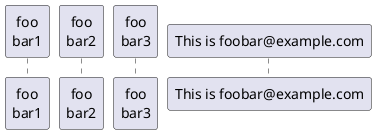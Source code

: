 {
  "sha1": "jj30nw2idt324vlgx11gafdemncd1i5",
  "insertion": {
    "when": "2024-06-03T18:59:31.950Z",
    "user": "plantuml@gmail.com"
  }
}
@startuml
participant "foo\nbar1" as foobar1
participant foobar2 as "foo\nbar2"
participant "foo\nbar3"
participant "This is foobar@example.com" as foobar@example.com
@enduml

